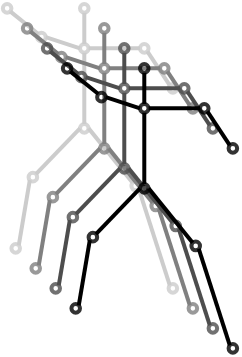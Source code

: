 <mxfile version="21.2.9" type="github">
  <diagram name="第 1 页" id="VoA-i-_FNSslwiwyspQ-">
    <mxGraphModel dx="1510" dy="1532" grid="1" gridSize="10" guides="1" tooltips="1" connect="1" arrows="1" fold="1" page="1" pageScale="1" pageWidth="827" pageHeight="1169" math="1" shadow="0">
      <root>
        <mxCell id="0" />
        <mxCell id="1" parent="0" />
        <mxCell id="ze9bJApV2294Vo6RGE4Z-452" value="" style="group" vertex="1" connectable="0" parent="1">
          <mxGeometry x="-318.58" y="-690.005" width="117.16" height="174.376" as="geometry" />
        </mxCell>
        <mxCell id="ze9bJApV2294Vo6RGE4Z-16" value="" style="ellipse;whiteSpace=wrap;html=1;fillColor=none;opacity=80;container=0;strokeColor=#CCCCCC;strokeWidth=2;" vertex="1" parent="ze9bJApV2294Vo6RGE4Z-452">
          <mxGeometry x="38.58" width="4.29" height="4.376" as="geometry" />
        </mxCell>
        <mxCell id="ze9bJApV2294Vo6RGE4Z-90" value="" style="ellipse;whiteSpace=wrap;html=1;fillColor=none;opacity=80;container=0;strokeColor=#CCCCCC;strokeWidth=2;" vertex="1" parent="ze9bJApV2294Vo6RGE4Z-452">
          <mxGeometry x="38.58" y="20" width="4.29" height="4.376" as="geometry" />
        </mxCell>
        <mxCell id="ze9bJApV2294Vo6RGE4Z-91" value="" style="ellipse;whiteSpace=wrap;html=1;fillColor=none;opacity=80;container=0;strokeColor=#CCCCCC;strokeWidth=2;" vertex="1" parent="ze9bJApV2294Vo6RGE4Z-452">
          <mxGeometry x="17.16" y="14.38" width="4.29" height="4.376" as="geometry" />
        </mxCell>
        <mxCell id="ze9bJApV2294Vo6RGE4Z-92" value="" style="ellipse;whiteSpace=wrap;html=1;fillColor=none;opacity=80;container=0;strokeColor=#CCCCCC;strokeWidth=2;" vertex="1" parent="ze9bJApV2294Vo6RGE4Z-452">
          <mxGeometry width="4.29" height="4.376" as="geometry" />
        </mxCell>
        <mxCell id="ze9bJApV2294Vo6RGE4Z-93" value="" style="ellipse;whiteSpace=wrap;html=1;fillColor=none;opacity=80;container=0;strokeColor=#CCCCCC;strokeWidth=2;" vertex="1" parent="ze9bJApV2294Vo6RGE4Z-452">
          <mxGeometry x="68.58" y="20" width="4.29" height="4.376" as="geometry" />
        </mxCell>
        <mxCell id="ze9bJApV2294Vo6RGE4Z-94" value="" style="endArrow=none;html=1;rounded=0;entryX=0.5;entryY=1;entryDx=0;entryDy=0;exitX=0.5;exitY=0;exitDx=0;exitDy=0;strokeColor=#CCCCCC;strokeWidth=2;" edge="1" parent="ze9bJApV2294Vo6RGE4Z-452" source="ze9bJApV2294Vo6RGE4Z-90" target="ze9bJApV2294Vo6RGE4Z-16">
          <mxGeometry width="50" height="50" relative="1" as="geometry">
            <mxPoint x="-31.42" y="60.005" as="sourcePoint" />
            <mxPoint x="-1.42" y="20.005" as="targetPoint" />
          </mxGeometry>
        </mxCell>
        <mxCell id="ze9bJApV2294Vo6RGE4Z-95" value="" style="endArrow=none;html=1;rounded=0;entryX=0;entryY=0.5;entryDx=0;entryDy=0;exitX=1;exitY=0.5;exitDx=0;exitDy=0;strokeColor=#CCCCCC;strokeWidth=2;" edge="1" parent="ze9bJApV2294Vo6RGE4Z-452" source="ze9bJApV2294Vo6RGE4Z-91" target="ze9bJApV2294Vo6RGE4Z-90">
          <mxGeometry width="50" height="50" relative="1" as="geometry">
            <mxPoint x="-1.42" y="60.005" as="sourcePoint" />
            <mxPoint x="48.58" y="10.005" as="targetPoint" />
          </mxGeometry>
        </mxCell>
        <mxCell id="ze9bJApV2294Vo6RGE4Z-96" value="" style="endArrow=none;html=1;rounded=0;entryX=0;entryY=0;entryDx=0;entryDy=0;exitX=1;exitY=1;exitDx=0;exitDy=0;strokeColor=#CCCCCC;strokeWidth=2;" edge="1" parent="ze9bJApV2294Vo6RGE4Z-452" source="ze9bJApV2294Vo6RGE4Z-92" target="ze9bJApV2294Vo6RGE4Z-91">
          <mxGeometry width="50" height="50" relative="1" as="geometry">
            <mxPoint x="-21.42" y="60.005" as="sourcePoint" />
            <mxPoint x="28.58" y="10.005" as="targetPoint" />
          </mxGeometry>
        </mxCell>
        <mxCell id="ze9bJApV2294Vo6RGE4Z-97" value="" style="ellipse;whiteSpace=wrap;html=1;fillColor=none;opacity=80;container=0;strokeColor=#CCCCCC;strokeWidth=2;" vertex="1" parent="ze9bJApV2294Vo6RGE4Z-452">
          <mxGeometry x="82.87" y="40" width="4.29" height="4.376" as="geometry" />
        </mxCell>
        <mxCell id="ze9bJApV2294Vo6RGE4Z-98" value="" style="endArrow=none;html=1;rounded=0;entryX=0;entryY=0.5;entryDx=0;entryDy=0;exitX=1;exitY=0.5;exitDx=0;exitDy=0;strokeColor=#CCCCCC;strokeWidth=2;" edge="1" parent="ze9bJApV2294Vo6RGE4Z-452" source="ze9bJApV2294Vo6RGE4Z-90" target="ze9bJApV2294Vo6RGE4Z-93">
          <mxGeometry width="50" height="50" relative="1" as="geometry">
            <mxPoint x="-1.42" y="60.005" as="sourcePoint" />
            <mxPoint x="48.58" y="10.005" as="targetPoint" />
          </mxGeometry>
        </mxCell>
        <mxCell id="ze9bJApV2294Vo6RGE4Z-100" value="" style="endArrow=none;html=1;rounded=0;entryX=1;entryY=1;entryDx=0;entryDy=0;exitX=0;exitY=0;exitDx=0;exitDy=0;strokeColor=#CCCCCC;strokeWidth=2;" edge="1" parent="ze9bJApV2294Vo6RGE4Z-452" source="ze9bJApV2294Vo6RGE4Z-97" target="ze9bJApV2294Vo6RGE4Z-93">
          <mxGeometry width="50" height="50" relative="1" as="geometry">
            <mxPoint x="38.58" y="80.005" as="sourcePoint" />
            <mxPoint x="88.58" y="30.005" as="targetPoint" />
          </mxGeometry>
        </mxCell>
        <mxCell id="ze9bJApV2294Vo6RGE4Z-101" value="" style="ellipse;whiteSpace=wrap;html=1;fillColor=none;opacity=80;container=0;strokeColor=#CCCCCC;strokeWidth=2;" vertex="1" parent="ze9bJApV2294Vo6RGE4Z-452">
          <mxGeometry x="38.58" y="60" width="4.29" height="4.376" as="geometry" />
        </mxCell>
        <mxCell id="ze9bJApV2294Vo6RGE4Z-102" value="" style="endArrow=none;html=1;rounded=0;entryX=0.5;entryY=1;entryDx=0;entryDy=0;exitX=0.5;exitY=0;exitDx=0;exitDy=0;strokeColor=#CCCCCC;strokeWidth=2;" edge="1" parent="ze9bJApV2294Vo6RGE4Z-452" source="ze9bJApV2294Vo6RGE4Z-101" target="ze9bJApV2294Vo6RGE4Z-90">
          <mxGeometry width="50" height="50" relative="1" as="geometry">
            <mxPoint x="-41.42" y="50.005" as="sourcePoint" />
            <mxPoint x="8.58" y="0.005" as="targetPoint" />
          </mxGeometry>
        </mxCell>
        <mxCell id="ze9bJApV2294Vo6RGE4Z-103" value="" style="ellipse;whiteSpace=wrap;html=1;fillColor=none;opacity=80;container=0;strokeColor=#CCCCCC;strokeWidth=2;" vertex="1" parent="ze9bJApV2294Vo6RGE4Z-452">
          <mxGeometry x="12.87" y="84.38" width="4.29" height="4.376" as="geometry" />
        </mxCell>
        <mxCell id="ze9bJApV2294Vo6RGE4Z-104" value="" style="ellipse;whiteSpace=wrap;html=1;fillColor=none;opacity=80;container=0;strokeColor=#CCCCCC;strokeWidth=2;" vertex="1" parent="ze9bJApV2294Vo6RGE4Z-452">
          <mxGeometry x="64.29" y="88.76" width="4.29" height="4.376" as="geometry" />
        </mxCell>
        <mxCell id="ze9bJApV2294Vo6RGE4Z-105" value="" style="ellipse;whiteSpace=wrap;html=1;fillColor=none;opacity=80;container=0;strokeColor=#CCCCCC;strokeWidth=2;" vertex="1" parent="ze9bJApV2294Vo6RGE4Z-452">
          <mxGeometry x="4.29" y="120" width="4.29" height="4.376" as="geometry" />
        </mxCell>
        <mxCell id="ze9bJApV2294Vo6RGE4Z-106" value="" style="ellipse;whiteSpace=wrap;html=1;fillColor=none;opacity=80;container=0;strokeColor=#CCCCCC;strokeWidth=2;" vertex="1" parent="ze9bJApV2294Vo6RGE4Z-452">
          <mxGeometry x="82.87" y="140" width="4.29" height="4.376" as="geometry" />
        </mxCell>
        <mxCell id="ze9bJApV2294Vo6RGE4Z-107" value="" style="endArrow=none;html=1;rounded=0;entryX=0;entryY=0.5;entryDx=0;entryDy=0;exitX=1;exitY=0;exitDx=0;exitDy=0;strokeColor=#CCCCCC;strokeWidth=2;" edge="1" parent="ze9bJApV2294Vo6RGE4Z-452" source="ze9bJApV2294Vo6RGE4Z-103" target="ze9bJApV2294Vo6RGE4Z-101">
          <mxGeometry width="50" height="50" relative="1" as="geometry">
            <mxPoint x="-41.42" y="110.005" as="sourcePoint" />
            <mxPoint x="8.58" y="60.005" as="targetPoint" />
          </mxGeometry>
        </mxCell>
        <mxCell id="ze9bJApV2294Vo6RGE4Z-109" value="" style="endArrow=none;html=1;rounded=0;entryX=1;entryY=0.5;entryDx=0;entryDy=0;exitX=0;exitY=0;exitDx=0;exitDy=0;strokeColor=#CCCCCC;strokeWidth=2;" edge="1" parent="ze9bJApV2294Vo6RGE4Z-452" source="ze9bJApV2294Vo6RGE4Z-104" target="ze9bJApV2294Vo6RGE4Z-101">
          <mxGeometry width="50" height="50" relative="1" as="geometry">
            <mxPoint x="-11.42" y="110.005" as="sourcePoint" />
            <mxPoint x="38.58" y="60.005" as="targetPoint" />
          </mxGeometry>
        </mxCell>
        <mxCell id="ze9bJApV2294Vo6RGE4Z-110" value="" style="endArrow=none;html=1;rounded=0;entryX=1;entryY=1;entryDx=0;entryDy=0;exitX=0;exitY=0;exitDx=0;exitDy=0;strokeColor=#CCCCCC;strokeWidth=2;" edge="1" parent="ze9bJApV2294Vo6RGE4Z-452" source="ze9bJApV2294Vo6RGE4Z-106" target="ze9bJApV2294Vo6RGE4Z-104">
          <mxGeometry width="50" height="50" relative="1" as="geometry">
            <mxPoint x="-41.42" y="110.005" as="sourcePoint" />
            <mxPoint x="8.58" y="60.005" as="targetPoint" />
          </mxGeometry>
        </mxCell>
        <mxCell id="ze9bJApV2294Vo6RGE4Z-111" value="" style="endArrow=none;html=1;rounded=0;entryX=0;entryY=1;entryDx=0;entryDy=0;exitX=1;exitY=0;exitDx=0;exitDy=0;strokeColor=#CCCCCC;strokeWidth=2;" edge="1" parent="ze9bJApV2294Vo6RGE4Z-452" source="ze9bJApV2294Vo6RGE4Z-105" target="ze9bJApV2294Vo6RGE4Z-103">
          <mxGeometry width="50" height="50" relative="1" as="geometry">
            <mxPoint x="-31.42" y="120.005" as="sourcePoint" />
            <mxPoint x="18.58" y="70.005" as="targetPoint" />
          </mxGeometry>
        </mxCell>
        <mxCell id="ze9bJApV2294Vo6RGE4Z-389" value="" style="ellipse;whiteSpace=wrap;html=1;fillColor=none;opacity=80;container=0;strokeColor=#808080;strokeWidth=2;" vertex="1" parent="ze9bJApV2294Vo6RGE4Z-452">
          <mxGeometry x="48.58" y="10" width="4.29" height="4.376" as="geometry" />
        </mxCell>
        <mxCell id="ze9bJApV2294Vo6RGE4Z-390" value="" style="ellipse;whiteSpace=wrap;html=1;fillColor=none;opacity=80;container=0;strokeColor=#808080;strokeWidth=2;" vertex="1" parent="ze9bJApV2294Vo6RGE4Z-452">
          <mxGeometry x="48.58" y="30" width="4.29" height="4.376" as="geometry" />
        </mxCell>
        <mxCell id="ze9bJApV2294Vo6RGE4Z-391" value="" style="ellipse;whiteSpace=wrap;html=1;fillColor=none;opacity=80;container=0;strokeColor=#808080;strokeWidth=2;" vertex="1" parent="ze9bJApV2294Vo6RGE4Z-452">
          <mxGeometry x="27.16" y="24.38" width="4.29" height="4.376" as="geometry" />
        </mxCell>
        <mxCell id="ze9bJApV2294Vo6RGE4Z-392" value="" style="ellipse;whiteSpace=wrap;html=1;fillColor=none;opacity=80;container=0;strokeColor=#808080;strokeWidth=2;" vertex="1" parent="ze9bJApV2294Vo6RGE4Z-452">
          <mxGeometry x="10" y="10" width="4.29" height="4.376" as="geometry" />
        </mxCell>
        <mxCell id="ze9bJApV2294Vo6RGE4Z-393" value="" style="ellipse;whiteSpace=wrap;html=1;fillColor=none;opacity=80;container=0;strokeColor=#808080;strokeWidth=2;" vertex="1" parent="ze9bJApV2294Vo6RGE4Z-452">
          <mxGeometry x="78.58" y="30" width="4.29" height="4.376" as="geometry" />
        </mxCell>
        <mxCell id="ze9bJApV2294Vo6RGE4Z-394" value="" style="endArrow=none;html=1;rounded=0;entryX=0.5;entryY=1;entryDx=0;entryDy=0;exitX=0.5;exitY=0;exitDx=0;exitDy=0;strokeColor=#808080;strokeWidth=2;" edge="1" parent="ze9bJApV2294Vo6RGE4Z-452" source="ze9bJApV2294Vo6RGE4Z-390" target="ze9bJApV2294Vo6RGE4Z-389">
          <mxGeometry width="50" height="50" relative="1" as="geometry">
            <mxPoint x="-21.42" y="70.005" as="sourcePoint" />
            <mxPoint x="8.58" y="30.005" as="targetPoint" />
          </mxGeometry>
        </mxCell>
        <mxCell id="ze9bJApV2294Vo6RGE4Z-395" value="" style="endArrow=none;html=1;rounded=0;entryX=0;entryY=0.5;entryDx=0;entryDy=0;exitX=1;exitY=0.5;exitDx=0;exitDy=0;strokeColor=#808080;strokeWidth=2;" edge="1" parent="ze9bJApV2294Vo6RGE4Z-452" source="ze9bJApV2294Vo6RGE4Z-391" target="ze9bJApV2294Vo6RGE4Z-390">
          <mxGeometry width="50" height="50" relative="1" as="geometry">
            <mxPoint x="8.58" y="70.005" as="sourcePoint" />
            <mxPoint x="58.58" y="20.005" as="targetPoint" />
          </mxGeometry>
        </mxCell>
        <mxCell id="ze9bJApV2294Vo6RGE4Z-396" value="" style="endArrow=none;html=1;rounded=0;entryX=0;entryY=0;entryDx=0;entryDy=0;exitX=1;exitY=1;exitDx=0;exitDy=0;strokeColor=#808080;strokeWidth=2;" edge="1" parent="ze9bJApV2294Vo6RGE4Z-452" source="ze9bJApV2294Vo6RGE4Z-392" target="ze9bJApV2294Vo6RGE4Z-391">
          <mxGeometry width="50" height="50" relative="1" as="geometry">
            <mxPoint x="-11.42" y="70.005" as="sourcePoint" />
            <mxPoint x="38.58" y="20.005" as="targetPoint" />
          </mxGeometry>
        </mxCell>
        <mxCell id="ze9bJApV2294Vo6RGE4Z-397" value="" style="ellipse;whiteSpace=wrap;html=1;fillColor=none;opacity=80;container=0;strokeColor=#808080;strokeWidth=2;" vertex="1" parent="ze9bJApV2294Vo6RGE4Z-452">
          <mxGeometry x="92.87" y="50" width="4.29" height="4.376" as="geometry" />
        </mxCell>
        <mxCell id="ze9bJApV2294Vo6RGE4Z-398" value="" style="endArrow=none;html=1;rounded=0;entryX=0;entryY=0.5;entryDx=0;entryDy=0;exitX=1;exitY=0.5;exitDx=0;exitDy=0;strokeColor=#808080;strokeWidth=2;" edge="1" parent="ze9bJApV2294Vo6RGE4Z-452" source="ze9bJApV2294Vo6RGE4Z-390" target="ze9bJApV2294Vo6RGE4Z-393">
          <mxGeometry width="50" height="50" relative="1" as="geometry">
            <mxPoint x="8.58" y="70.005" as="sourcePoint" />
            <mxPoint x="58.58" y="20.005" as="targetPoint" />
          </mxGeometry>
        </mxCell>
        <mxCell id="ze9bJApV2294Vo6RGE4Z-399" value="" style="endArrow=none;html=1;rounded=0;entryX=1;entryY=1;entryDx=0;entryDy=0;exitX=0;exitY=0;exitDx=0;exitDy=0;strokeColor=#808080;strokeWidth=2;" edge="1" parent="ze9bJApV2294Vo6RGE4Z-452" source="ze9bJApV2294Vo6RGE4Z-397" target="ze9bJApV2294Vo6RGE4Z-393">
          <mxGeometry width="50" height="50" relative="1" as="geometry">
            <mxPoint x="48.58" y="90.005" as="sourcePoint" />
            <mxPoint x="98.58" y="40.005" as="targetPoint" />
          </mxGeometry>
        </mxCell>
        <mxCell id="ze9bJApV2294Vo6RGE4Z-400" value="" style="ellipse;whiteSpace=wrap;html=1;fillColor=none;opacity=80;container=0;strokeColor=#808080;strokeWidth=2;" vertex="1" parent="ze9bJApV2294Vo6RGE4Z-452">
          <mxGeometry x="48.58" y="70" width="4.29" height="4.376" as="geometry" />
        </mxCell>
        <mxCell id="ze9bJApV2294Vo6RGE4Z-401" value="" style="endArrow=none;html=1;rounded=0;entryX=0.5;entryY=1;entryDx=0;entryDy=0;exitX=0.5;exitY=0;exitDx=0;exitDy=0;strokeColor=#808080;strokeWidth=2;" edge="1" parent="ze9bJApV2294Vo6RGE4Z-452" source="ze9bJApV2294Vo6RGE4Z-400" target="ze9bJApV2294Vo6RGE4Z-390">
          <mxGeometry width="50" height="50" relative="1" as="geometry">
            <mxPoint x="-31.42" y="60.005" as="sourcePoint" />
            <mxPoint x="18.58" y="10.005" as="targetPoint" />
          </mxGeometry>
        </mxCell>
        <mxCell id="ze9bJApV2294Vo6RGE4Z-402" value="" style="ellipse;whiteSpace=wrap;html=1;fillColor=none;opacity=80;container=0;strokeColor=#808080;strokeWidth=2;" vertex="1" parent="ze9bJApV2294Vo6RGE4Z-452">
          <mxGeometry x="22.87" y="94.38" width="4.29" height="4.376" as="geometry" />
        </mxCell>
        <mxCell id="ze9bJApV2294Vo6RGE4Z-403" value="" style="ellipse;whiteSpace=wrap;html=1;fillColor=none;opacity=80;container=0;strokeColor=#808080;strokeWidth=2;" vertex="1" parent="ze9bJApV2294Vo6RGE4Z-452">
          <mxGeometry x="74.29" y="98.76" width="4.29" height="4.376" as="geometry" />
        </mxCell>
        <mxCell id="ze9bJApV2294Vo6RGE4Z-404" value="" style="ellipse;whiteSpace=wrap;html=1;fillColor=none;opacity=80;container=0;strokeColor=#808080;strokeWidth=2;" vertex="1" parent="ze9bJApV2294Vo6RGE4Z-452">
          <mxGeometry x="14.29" y="130" width="4.29" height="4.376" as="geometry" />
        </mxCell>
        <mxCell id="ze9bJApV2294Vo6RGE4Z-405" value="" style="ellipse;whiteSpace=wrap;html=1;fillColor=none;opacity=80;container=0;strokeColor=#808080;strokeWidth=2;" vertex="1" parent="ze9bJApV2294Vo6RGE4Z-452">
          <mxGeometry x="92.87" y="150" width="4.29" height="4.376" as="geometry" />
        </mxCell>
        <mxCell id="ze9bJApV2294Vo6RGE4Z-406" value="" style="endArrow=none;html=1;rounded=0;entryX=0;entryY=0.5;entryDx=0;entryDy=0;exitX=1;exitY=0;exitDx=0;exitDy=0;strokeColor=#808080;strokeWidth=2;" edge="1" parent="ze9bJApV2294Vo6RGE4Z-452" source="ze9bJApV2294Vo6RGE4Z-402" target="ze9bJApV2294Vo6RGE4Z-400">
          <mxGeometry width="50" height="50" relative="1" as="geometry">
            <mxPoint x="-31.42" y="120.005" as="sourcePoint" />
            <mxPoint x="18.58" y="70.005" as="targetPoint" />
          </mxGeometry>
        </mxCell>
        <mxCell id="ze9bJApV2294Vo6RGE4Z-407" value="" style="endArrow=none;html=1;rounded=0;entryX=1;entryY=0.5;entryDx=0;entryDy=0;exitX=0;exitY=0;exitDx=0;exitDy=0;strokeColor=#808080;strokeWidth=2;" edge="1" parent="ze9bJApV2294Vo6RGE4Z-452" source="ze9bJApV2294Vo6RGE4Z-403" target="ze9bJApV2294Vo6RGE4Z-400">
          <mxGeometry width="50" height="50" relative="1" as="geometry">
            <mxPoint x="-1.42" y="120.005" as="sourcePoint" />
            <mxPoint x="48.58" y="70.005" as="targetPoint" />
          </mxGeometry>
        </mxCell>
        <mxCell id="ze9bJApV2294Vo6RGE4Z-408" value="" style="endArrow=none;html=1;rounded=0;entryX=1;entryY=1;entryDx=0;entryDy=0;exitX=0;exitY=0;exitDx=0;exitDy=0;strokeColor=#808080;strokeWidth=2;" edge="1" parent="ze9bJApV2294Vo6RGE4Z-452" source="ze9bJApV2294Vo6RGE4Z-405" target="ze9bJApV2294Vo6RGE4Z-403">
          <mxGeometry width="50" height="50" relative="1" as="geometry">
            <mxPoint x="-31.42" y="120.005" as="sourcePoint" />
            <mxPoint x="18.58" y="70.005" as="targetPoint" />
          </mxGeometry>
        </mxCell>
        <mxCell id="ze9bJApV2294Vo6RGE4Z-409" value="" style="endArrow=none;html=1;rounded=0;entryX=0;entryY=1;entryDx=0;entryDy=0;exitX=1;exitY=0;exitDx=0;exitDy=0;strokeColor=#808080;strokeWidth=2;" edge="1" parent="ze9bJApV2294Vo6RGE4Z-452" source="ze9bJApV2294Vo6RGE4Z-404" target="ze9bJApV2294Vo6RGE4Z-402">
          <mxGeometry width="50" height="50" relative="1" as="geometry">
            <mxPoint x="-21.42" y="130.005" as="sourcePoint" />
            <mxPoint x="28.58" y="80.005" as="targetPoint" />
          </mxGeometry>
        </mxCell>
        <mxCell id="ze9bJApV2294Vo6RGE4Z-410" value="" style="ellipse;whiteSpace=wrap;html=1;fillColor=none;opacity=80;container=0;strokeColor=#4D4D4D;strokeWidth=2;" vertex="1" parent="ze9bJApV2294Vo6RGE4Z-452">
          <mxGeometry x="58.58" y="20" width="4.29" height="4.376" as="geometry" />
        </mxCell>
        <mxCell id="ze9bJApV2294Vo6RGE4Z-411" value="" style="ellipse;whiteSpace=wrap;html=1;fillColor=none;opacity=80;container=0;strokeColor=#4D4D4D;strokeWidth=2;" vertex="1" parent="ze9bJApV2294Vo6RGE4Z-452">
          <mxGeometry x="58.58" y="40" width="4.29" height="4.376" as="geometry" />
        </mxCell>
        <mxCell id="ze9bJApV2294Vo6RGE4Z-412" value="" style="ellipse;whiteSpace=wrap;html=1;fillColor=none;opacity=80;container=0;strokeColor=#4D4D4D;strokeWidth=2;" vertex="1" parent="ze9bJApV2294Vo6RGE4Z-452">
          <mxGeometry x="37.16" y="34.38" width="4.29" height="4.376" as="geometry" />
        </mxCell>
        <mxCell id="ze9bJApV2294Vo6RGE4Z-413" value="" style="ellipse;whiteSpace=wrap;html=1;fillColor=none;opacity=80;container=0;strokeColor=#4D4D4D;strokeWidth=2;" vertex="1" parent="ze9bJApV2294Vo6RGE4Z-452">
          <mxGeometry x="20" y="20" width="4.29" height="4.376" as="geometry" />
        </mxCell>
        <mxCell id="ze9bJApV2294Vo6RGE4Z-414" value="" style="ellipse;whiteSpace=wrap;html=1;fillColor=none;opacity=80;container=0;strokeColor=#4D4D4D;strokeWidth=2;" vertex="1" parent="ze9bJApV2294Vo6RGE4Z-452">
          <mxGeometry x="88.58" y="40" width="4.29" height="4.376" as="geometry" />
        </mxCell>
        <mxCell id="ze9bJApV2294Vo6RGE4Z-415" value="" style="endArrow=none;html=1;rounded=0;entryX=0.5;entryY=1;entryDx=0;entryDy=0;exitX=0.5;exitY=0;exitDx=0;exitDy=0;strokeColor=#4D4D4D;strokeWidth=2;" edge="1" parent="ze9bJApV2294Vo6RGE4Z-452" source="ze9bJApV2294Vo6RGE4Z-411" target="ze9bJApV2294Vo6RGE4Z-410">
          <mxGeometry width="50" height="50" relative="1" as="geometry">
            <mxPoint x="-11.42" y="80.005" as="sourcePoint" />
            <mxPoint x="18.58" y="40.005" as="targetPoint" />
          </mxGeometry>
        </mxCell>
        <mxCell id="ze9bJApV2294Vo6RGE4Z-416" value="" style="endArrow=none;html=1;rounded=0;entryX=0;entryY=0.5;entryDx=0;entryDy=0;exitX=1;exitY=0.5;exitDx=0;exitDy=0;strokeColor=#4D4D4D;strokeWidth=2;" edge="1" parent="ze9bJApV2294Vo6RGE4Z-452" source="ze9bJApV2294Vo6RGE4Z-412" target="ze9bJApV2294Vo6RGE4Z-411">
          <mxGeometry width="50" height="50" relative="1" as="geometry">
            <mxPoint x="18.58" y="80.005" as="sourcePoint" />
            <mxPoint x="68.58" y="30.005" as="targetPoint" />
          </mxGeometry>
        </mxCell>
        <mxCell id="ze9bJApV2294Vo6RGE4Z-417" value="" style="endArrow=none;html=1;rounded=0;entryX=0;entryY=0;entryDx=0;entryDy=0;exitX=1;exitY=1;exitDx=0;exitDy=0;strokeColor=#4D4D4D;strokeWidth=2;" edge="1" parent="ze9bJApV2294Vo6RGE4Z-452" source="ze9bJApV2294Vo6RGE4Z-413" target="ze9bJApV2294Vo6RGE4Z-412">
          <mxGeometry width="50" height="50" relative="1" as="geometry">
            <mxPoint x="-1.42" y="80.005" as="sourcePoint" />
            <mxPoint x="48.58" y="30.005" as="targetPoint" />
          </mxGeometry>
        </mxCell>
        <mxCell id="ze9bJApV2294Vo6RGE4Z-418" value="" style="ellipse;whiteSpace=wrap;html=1;fillColor=none;opacity=80;container=0;strokeColor=#4D4D4D;strokeWidth=2;" vertex="1" parent="ze9bJApV2294Vo6RGE4Z-452">
          <mxGeometry x="102.87" y="60" width="4.29" height="4.376" as="geometry" />
        </mxCell>
        <mxCell id="ze9bJApV2294Vo6RGE4Z-419" value="" style="endArrow=none;html=1;rounded=0;entryX=0;entryY=0.5;entryDx=0;entryDy=0;exitX=1;exitY=0.5;exitDx=0;exitDy=0;strokeColor=#4D4D4D;strokeWidth=2;" edge="1" parent="ze9bJApV2294Vo6RGE4Z-452" source="ze9bJApV2294Vo6RGE4Z-411" target="ze9bJApV2294Vo6RGE4Z-414">
          <mxGeometry width="50" height="50" relative="1" as="geometry">
            <mxPoint x="18.58" y="80.005" as="sourcePoint" />
            <mxPoint x="68.58" y="30.005" as="targetPoint" />
          </mxGeometry>
        </mxCell>
        <mxCell id="ze9bJApV2294Vo6RGE4Z-420" value="" style="endArrow=none;html=1;rounded=0;entryX=1;entryY=1;entryDx=0;entryDy=0;exitX=0;exitY=0;exitDx=0;exitDy=0;strokeColor=#4D4D4D;strokeWidth=2;" edge="1" parent="ze9bJApV2294Vo6RGE4Z-452" source="ze9bJApV2294Vo6RGE4Z-418" target="ze9bJApV2294Vo6RGE4Z-414">
          <mxGeometry width="50" height="50" relative="1" as="geometry">
            <mxPoint x="58.58" y="100.005" as="sourcePoint" />
            <mxPoint x="108.58" y="50.005" as="targetPoint" />
          </mxGeometry>
        </mxCell>
        <mxCell id="ze9bJApV2294Vo6RGE4Z-421" value="" style="ellipse;whiteSpace=wrap;html=1;fillColor=none;opacity=80;container=0;strokeColor=#4D4D4D;strokeWidth=2;" vertex="1" parent="ze9bJApV2294Vo6RGE4Z-452">
          <mxGeometry x="58.58" y="80" width="4.29" height="4.376" as="geometry" />
        </mxCell>
        <mxCell id="ze9bJApV2294Vo6RGE4Z-422" value="" style="endArrow=none;html=1;rounded=0;entryX=0.5;entryY=1;entryDx=0;entryDy=0;exitX=0.5;exitY=0;exitDx=0;exitDy=0;strokeColor=#4D4D4D;strokeWidth=2;" edge="1" parent="ze9bJApV2294Vo6RGE4Z-452" source="ze9bJApV2294Vo6RGE4Z-421" target="ze9bJApV2294Vo6RGE4Z-411">
          <mxGeometry width="50" height="50" relative="1" as="geometry">
            <mxPoint x="-21.42" y="70.005" as="sourcePoint" />
            <mxPoint x="28.58" y="20.005" as="targetPoint" />
          </mxGeometry>
        </mxCell>
        <mxCell id="ze9bJApV2294Vo6RGE4Z-423" value="" style="ellipse;whiteSpace=wrap;html=1;fillColor=none;opacity=80;container=0;strokeColor=#4D4D4D;strokeWidth=2;" vertex="1" parent="ze9bJApV2294Vo6RGE4Z-452">
          <mxGeometry x="32.87" y="104.38" width="4.29" height="4.376" as="geometry" />
        </mxCell>
        <mxCell id="ze9bJApV2294Vo6RGE4Z-424" value="" style="ellipse;whiteSpace=wrap;html=1;fillColor=none;opacity=80;container=0;strokeColor=#4D4D4D;strokeWidth=2;" vertex="1" parent="ze9bJApV2294Vo6RGE4Z-452">
          <mxGeometry x="84.29" y="108.76" width="4.29" height="4.376" as="geometry" />
        </mxCell>
        <mxCell id="ze9bJApV2294Vo6RGE4Z-425" value="" style="ellipse;whiteSpace=wrap;html=1;fillColor=none;opacity=80;container=0;strokeColor=#4D4D4D;strokeWidth=2;" vertex="1" parent="ze9bJApV2294Vo6RGE4Z-452">
          <mxGeometry x="24.29" y="140" width="4.29" height="4.376" as="geometry" />
        </mxCell>
        <mxCell id="ze9bJApV2294Vo6RGE4Z-426" value="" style="ellipse;whiteSpace=wrap;html=1;fillColor=none;opacity=80;container=0;strokeColor=#4D4D4D;strokeWidth=2;" vertex="1" parent="ze9bJApV2294Vo6RGE4Z-452">
          <mxGeometry x="102.87" y="160" width="4.29" height="4.376" as="geometry" />
        </mxCell>
        <mxCell id="ze9bJApV2294Vo6RGE4Z-427" value="" style="endArrow=none;html=1;rounded=0;entryX=0;entryY=0.5;entryDx=0;entryDy=0;exitX=1;exitY=0;exitDx=0;exitDy=0;strokeColor=#4D4D4D;strokeWidth=2;" edge="1" parent="ze9bJApV2294Vo6RGE4Z-452" source="ze9bJApV2294Vo6RGE4Z-423" target="ze9bJApV2294Vo6RGE4Z-421">
          <mxGeometry width="50" height="50" relative="1" as="geometry">
            <mxPoint x="-21.42" y="130.005" as="sourcePoint" />
            <mxPoint x="28.58" y="80.005" as="targetPoint" />
          </mxGeometry>
        </mxCell>
        <mxCell id="ze9bJApV2294Vo6RGE4Z-428" value="" style="endArrow=none;html=1;rounded=0;entryX=1;entryY=0.5;entryDx=0;entryDy=0;exitX=0;exitY=0;exitDx=0;exitDy=0;strokeColor=#4D4D4D;strokeWidth=2;" edge="1" parent="ze9bJApV2294Vo6RGE4Z-452" source="ze9bJApV2294Vo6RGE4Z-424" target="ze9bJApV2294Vo6RGE4Z-421">
          <mxGeometry width="50" height="50" relative="1" as="geometry">
            <mxPoint x="8.58" y="130.005" as="sourcePoint" />
            <mxPoint x="58.58" y="80.005" as="targetPoint" />
          </mxGeometry>
        </mxCell>
        <mxCell id="ze9bJApV2294Vo6RGE4Z-429" value="" style="endArrow=none;html=1;rounded=0;entryX=1;entryY=1;entryDx=0;entryDy=0;exitX=0;exitY=0;exitDx=0;exitDy=0;strokeColor=#4D4D4D;strokeWidth=2;" edge="1" parent="ze9bJApV2294Vo6RGE4Z-452" source="ze9bJApV2294Vo6RGE4Z-426" target="ze9bJApV2294Vo6RGE4Z-424">
          <mxGeometry width="50" height="50" relative="1" as="geometry">
            <mxPoint x="-21.42" y="130.005" as="sourcePoint" />
            <mxPoint x="28.58" y="80.005" as="targetPoint" />
          </mxGeometry>
        </mxCell>
        <mxCell id="ze9bJApV2294Vo6RGE4Z-430" value="" style="endArrow=none;html=1;rounded=0;entryX=0;entryY=1;entryDx=0;entryDy=0;exitX=1;exitY=0;exitDx=0;exitDy=0;strokeColor=#4D4D4D;strokeWidth=2;" edge="1" parent="ze9bJApV2294Vo6RGE4Z-452" source="ze9bJApV2294Vo6RGE4Z-425" target="ze9bJApV2294Vo6RGE4Z-423">
          <mxGeometry width="50" height="50" relative="1" as="geometry">
            <mxPoint x="-11.42" y="140.005" as="sourcePoint" />
            <mxPoint x="38.58" y="90.005" as="targetPoint" />
          </mxGeometry>
        </mxCell>
        <mxCell id="ze9bJApV2294Vo6RGE4Z-431" value="" style="ellipse;whiteSpace=wrap;html=1;fillColor=none;opacity=80;container=0;strokeColor=#000000;strokeWidth=2;" vertex="1" parent="ze9bJApV2294Vo6RGE4Z-452">
          <mxGeometry x="68.58" y="30" width="4.29" height="4.376" as="geometry" />
        </mxCell>
        <mxCell id="ze9bJApV2294Vo6RGE4Z-432" value="" style="ellipse;whiteSpace=wrap;html=1;fillColor=none;opacity=80;container=0;strokeColor=#000000;strokeWidth=2;" vertex="1" parent="ze9bJApV2294Vo6RGE4Z-452">
          <mxGeometry x="68.58" y="50" width="4.29" height="4.376" as="geometry" />
        </mxCell>
        <mxCell id="ze9bJApV2294Vo6RGE4Z-433" value="" style="ellipse;whiteSpace=wrap;html=1;fillColor=none;opacity=80;container=0;strokeColor=#000000;strokeWidth=2;" vertex="1" parent="ze9bJApV2294Vo6RGE4Z-452">
          <mxGeometry x="47.16" y="44.38" width="4.29" height="4.376" as="geometry" />
        </mxCell>
        <mxCell id="ze9bJApV2294Vo6RGE4Z-434" value="" style="ellipse;whiteSpace=wrap;html=1;fillColor=none;opacity=80;container=0;strokeColor=#000000;strokeWidth=2;" vertex="1" parent="ze9bJApV2294Vo6RGE4Z-452">
          <mxGeometry x="30" y="30" width="4.29" height="4.376" as="geometry" />
        </mxCell>
        <mxCell id="ze9bJApV2294Vo6RGE4Z-435" value="" style="ellipse;whiteSpace=wrap;html=1;fillColor=none;opacity=80;container=0;strokeColor=#000000;strokeWidth=2;" vertex="1" parent="ze9bJApV2294Vo6RGE4Z-452">
          <mxGeometry x="98.58" y="50" width="4.29" height="4.376" as="geometry" />
        </mxCell>
        <mxCell id="ze9bJApV2294Vo6RGE4Z-436" value="" style="endArrow=none;html=1;rounded=0;entryX=0.5;entryY=1;entryDx=0;entryDy=0;exitX=0.5;exitY=0;exitDx=0;exitDy=0;strokeColor=#000000;strokeWidth=2;" edge="1" parent="ze9bJApV2294Vo6RGE4Z-452" source="ze9bJApV2294Vo6RGE4Z-432" target="ze9bJApV2294Vo6RGE4Z-431">
          <mxGeometry width="50" height="50" relative="1" as="geometry">
            <mxPoint x="-1.42" y="90.005" as="sourcePoint" />
            <mxPoint x="28.58" y="50.005" as="targetPoint" />
          </mxGeometry>
        </mxCell>
        <mxCell id="ze9bJApV2294Vo6RGE4Z-437" value="" style="endArrow=none;html=1;rounded=0;entryX=0;entryY=0.5;entryDx=0;entryDy=0;exitX=1;exitY=0.5;exitDx=0;exitDy=0;strokeColor=#000000;strokeWidth=2;" edge="1" parent="ze9bJApV2294Vo6RGE4Z-452" source="ze9bJApV2294Vo6RGE4Z-433" target="ze9bJApV2294Vo6RGE4Z-432">
          <mxGeometry width="50" height="50" relative="1" as="geometry">
            <mxPoint x="28.58" y="90.005" as="sourcePoint" />
            <mxPoint x="78.58" y="40.005" as="targetPoint" />
          </mxGeometry>
        </mxCell>
        <mxCell id="ze9bJApV2294Vo6RGE4Z-438" value="" style="endArrow=none;html=1;rounded=0;entryX=0;entryY=0;entryDx=0;entryDy=0;exitX=1;exitY=1;exitDx=0;exitDy=0;strokeColor=#000000;strokeWidth=2;" edge="1" parent="ze9bJApV2294Vo6RGE4Z-452" source="ze9bJApV2294Vo6RGE4Z-434" target="ze9bJApV2294Vo6RGE4Z-433">
          <mxGeometry width="50" height="50" relative="1" as="geometry">
            <mxPoint x="8.58" y="90.005" as="sourcePoint" />
            <mxPoint x="58.58" y="40.005" as="targetPoint" />
          </mxGeometry>
        </mxCell>
        <mxCell id="ze9bJApV2294Vo6RGE4Z-439" value="" style="ellipse;whiteSpace=wrap;html=1;fillColor=none;opacity=80;container=0;strokeColor=#000000;strokeWidth=2;" vertex="1" parent="ze9bJApV2294Vo6RGE4Z-452">
          <mxGeometry x="112.87" y="70" width="4.29" height="4.376" as="geometry" />
        </mxCell>
        <mxCell id="ze9bJApV2294Vo6RGE4Z-440" value="" style="endArrow=none;html=1;rounded=0;entryX=0;entryY=0.5;entryDx=0;entryDy=0;exitX=1;exitY=0.5;exitDx=0;exitDy=0;strokeColor=#000000;strokeWidth=2;" edge="1" parent="ze9bJApV2294Vo6RGE4Z-452" source="ze9bJApV2294Vo6RGE4Z-432" target="ze9bJApV2294Vo6RGE4Z-435">
          <mxGeometry width="50" height="50" relative="1" as="geometry">
            <mxPoint x="28.58" y="90.005" as="sourcePoint" />
            <mxPoint x="78.58" y="40.005" as="targetPoint" />
          </mxGeometry>
        </mxCell>
        <mxCell id="ze9bJApV2294Vo6RGE4Z-441" value="" style="endArrow=none;html=1;rounded=0;entryX=1;entryY=1;entryDx=0;entryDy=0;exitX=0;exitY=0;exitDx=0;exitDy=0;strokeColor=#000000;strokeWidth=2;" edge="1" parent="ze9bJApV2294Vo6RGE4Z-452" source="ze9bJApV2294Vo6RGE4Z-439" target="ze9bJApV2294Vo6RGE4Z-435">
          <mxGeometry width="50" height="50" relative="1" as="geometry">
            <mxPoint x="68.58" y="110.005" as="sourcePoint" />
            <mxPoint x="118.58" y="60.005" as="targetPoint" />
          </mxGeometry>
        </mxCell>
        <mxCell id="ze9bJApV2294Vo6RGE4Z-442" value="" style="ellipse;whiteSpace=wrap;html=1;fillColor=none;opacity=80;container=0;strokeColor=#000000;strokeWidth=2;" vertex="1" parent="ze9bJApV2294Vo6RGE4Z-452">
          <mxGeometry x="68.58" y="90" width="4.29" height="4.376" as="geometry" />
        </mxCell>
        <mxCell id="ze9bJApV2294Vo6RGE4Z-443" value="" style="endArrow=none;html=1;rounded=0;entryX=0.5;entryY=1;entryDx=0;entryDy=0;exitX=0.5;exitY=0;exitDx=0;exitDy=0;strokeColor=#000000;strokeWidth=2;" edge="1" parent="ze9bJApV2294Vo6RGE4Z-452" source="ze9bJApV2294Vo6RGE4Z-442" target="ze9bJApV2294Vo6RGE4Z-432">
          <mxGeometry width="50" height="50" relative="1" as="geometry">
            <mxPoint x="-11.42" y="80.005" as="sourcePoint" />
            <mxPoint x="38.58" y="30.005" as="targetPoint" />
          </mxGeometry>
        </mxCell>
        <mxCell id="ze9bJApV2294Vo6RGE4Z-444" value="" style="ellipse;whiteSpace=wrap;html=1;fillColor=none;opacity=80;container=0;strokeColor=#000000;strokeWidth=2;" vertex="1" parent="ze9bJApV2294Vo6RGE4Z-452">
          <mxGeometry x="42.87" y="114.38" width="4.29" height="4.376" as="geometry" />
        </mxCell>
        <mxCell id="ze9bJApV2294Vo6RGE4Z-445" value="" style="ellipse;whiteSpace=wrap;html=1;fillColor=none;opacity=80;container=0;strokeColor=#000000;strokeWidth=2;" vertex="1" parent="ze9bJApV2294Vo6RGE4Z-452">
          <mxGeometry x="94.29" y="118.76" width="4.29" height="4.376" as="geometry" />
        </mxCell>
        <mxCell id="ze9bJApV2294Vo6RGE4Z-446" value="" style="ellipse;whiteSpace=wrap;html=1;fillColor=none;opacity=80;container=0;strokeColor=#000000;strokeWidth=2;" vertex="1" parent="ze9bJApV2294Vo6RGE4Z-452">
          <mxGeometry x="34.29" y="150" width="4.29" height="4.376" as="geometry" />
        </mxCell>
        <mxCell id="ze9bJApV2294Vo6RGE4Z-447" value="" style="ellipse;whiteSpace=wrap;html=1;fillColor=none;opacity=80;container=0;strokeColor=#000000;strokeWidth=2;" vertex="1" parent="ze9bJApV2294Vo6RGE4Z-452">
          <mxGeometry x="112.87" y="170" width="4.29" height="4.376" as="geometry" />
        </mxCell>
        <mxCell id="ze9bJApV2294Vo6RGE4Z-448" value="" style="endArrow=none;html=1;rounded=0;entryX=0;entryY=0.5;entryDx=0;entryDy=0;exitX=1;exitY=0;exitDx=0;exitDy=0;strokeColor=#000000;strokeWidth=2;" edge="1" parent="ze9bJApV2294Vo6RGE4Z-452" source="ze9bJApV2294Vo6RGE4Z-444" target="ze9bJApV2294Vo6RGE4Z-442">
          <mxGeometry width="50" height="50" relative="1" as="geometry">
            <mxPoint x="-11.42" y="140.005" as="sourcePoint" />
            <mxPoint x="38.58" y="90.005" as="targetPoint" />
          </mxGeometry>
        </mxCell>
        <mxCell id="ze9bJApV2294Vo6RGE4Z-449" value="" style="endArrow=none;html=1;rounded=0;entryX=1;entryY=0.5;entryDx=0;entryDy=0;exitX=0;exitY=0;exitDx=0;exitDy=0;strokeColor=#000000;strokeWidth=2;" edge="1" parent="ze9bJApV2294Vo6RGE4Z-452" source="ze9bJApV2294Vo6RGE4Z-445" target="ze9bJApV2294Vo6RGE4Z-442">
          <mxGeometry width="50" height="50" relative="1" as="geometry">
            <mxPoint x="18.58" y="140.005" as="sourcePoint" />
            <mxPoint x="68.58" y="90.005" as="targetPoint" />
          </mxGeometry>
        </mxCell>
        <mxCell id="ze9bJApV2294Vo6RGE4Z-450" value="" style="endArrow=none;html=1;rounded=0;entryX=1;entryY=1;entryDx=0;entryDy=0;exitX=0;exitY=0;exitDx=0;exitDy=0;strokeColor=#000000;strokeWidth=2;" edge="1" parent="ze9bJApV2294Vo6RGE4Z-452" source="ze9bJApV2294Vo6RGE4Z-447" target="ze9bJApV2294Vo6RGE4Z-445">
          <mxGeometry width="50" height="50" relative="1" as="geometry">
            <mxPoint x="-11.42" y="140.005" as="sourcePoint" />
            <mxPoint x="38.58" y="90.005" as="targetPoint" />
          </mxGeometry>
        </mxCell>
        <mxCell id="ze9bJApV2294Vo6RGE4Z-451" value="" style="endArrow=none;html=1;rounded=0;entryX=0;entryY=1;entryDx=0;entryDy=0;exitX=1;exitY=0;exitDx=0;exitDy=0;strokeColor=#000000;strokeWidth=2;" edge="1" parent="ze9bJApV2294Vo6RGE4Z-452" source="ze9bJApV2294Vo6RGE4Z-446" target="ze9bJApV2294Vo6RGE4Z-444">
          <mxGeometry width="50" height="50" relative="1" as="geometry">
            <mxPoint x="-1.42" y="150.005" as="sourcePoint" />
            <mxPoint x="48.58" y="100.005" as="targetPoint" />
          </mxGeometry>
        </mxCell>
      </root>
    </mxGraphModel>
  </diagram>
</mxfile>
